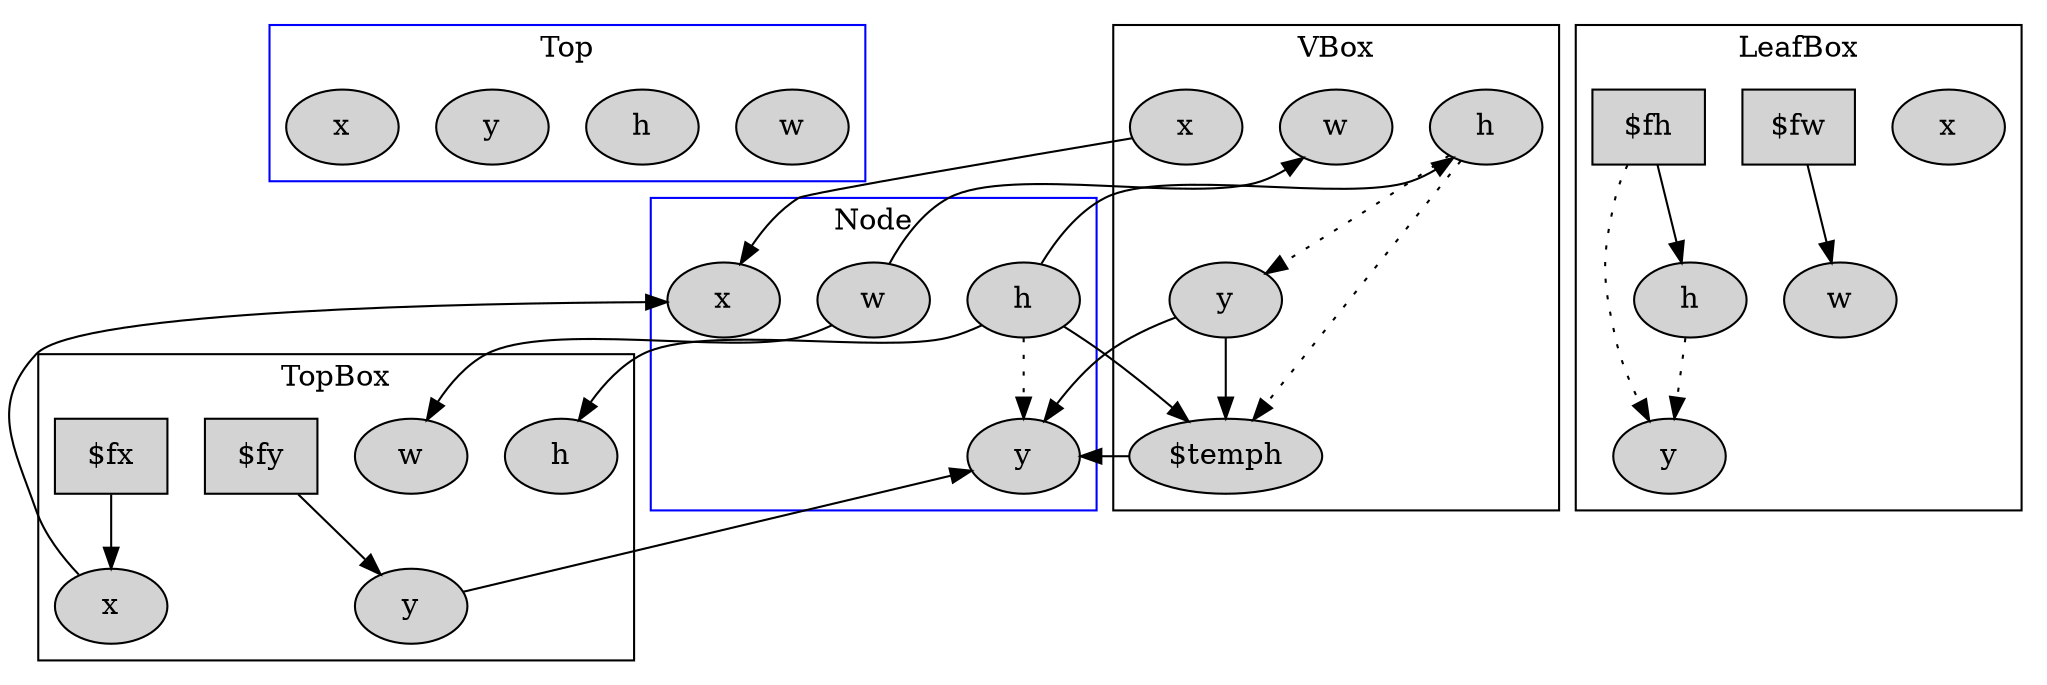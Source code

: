 digraph G{
	subgraph cluster0{
		color=blue;
		node[style=filled];
		label="Top";
		Top_w[label="w"];
		Top_h[label="h"];
		Top_y[label="y"];
		Top_x[label="x"];
	}
	subgraph cluster1{
		color=blue;
		node[style=filled];
		label="Node";
		Node_w[label="w"];
		Node_h[label="h"];
		Node_y[label="y"];
		Node_x[label="x"];
	}
	subgraph cluster2{
		color=black;
		node[style=filled];
		label="TopBox";
		TopBox_w[label="w"];
		TopBox_y[label="y"];
		TopBox_h[label="h"];
		TopBox_x[label="x"];
		TopBox_fx[label="$fx", shape=box];
		TopBox_fy[label="$fy", shape=box];
	}
	subgraph cluster3{
		color=black;
		node[style=filled];
		label="VBox";
		VBox_w[label="w"];
		VBox_y[label="y"];
		VBox_h[label="h"];
		VBox_x[label="x"];
		VBox_temph[label="$temph"];
	}
	subgraph cluster4{
		color=black;
		node[style=filled];
		label="LeafBox";
		LeafBox_w[label="w"];
		LeafBox_y[label="y"];
		LeafBox_h[label="h"];
		LeafBox_x[label="x"];
		LeafBox_fw[label="$fw", shape=box];
		LeafBox_fh[label="$fh", shape=box];
	}
	VBox_temph -> Node_y;
	VBox_x -> Node_x;
	TopBox_fy -> TopBox_y;
	VBox_h -> VBox_temph[style=dotted];
	VBox_h -> VBox_y[style=dotted];
	LeafBox_fw -> LeafBox_w;
	LeafBox_h -> LeafBox_y[style=dotted];
	Node_h -> VBox_temph;
	Node_h -> TopBox_h;
	Node_h -> Node_y[style=dotted];
	Node_h -> VBox_h;
	LeafBox_fh -> LeafBox_y[style=dotted];
	LeafBox_fh -> LeafBox_h;
	TopBox_y -> Node_y;
	Node_w -> TopBox_w;
	Node_w -> VBox_w;
	VBox_y -> VBox_temph;
	VBox_y -> Node_y;
	TopBox_x -> Node_x;
	TopBox_fx -> TopBox_x;
}